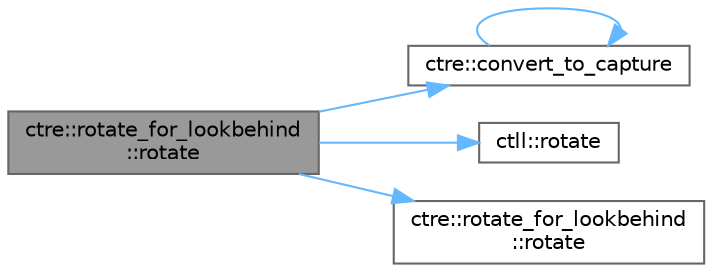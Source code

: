 digraph "ctre::rotate_for_lookbehind::rotate"
{
 // LATEX_PDF_SIZE
  bgcolor="transparent";
  edge [fontname=Helvetica,fontsize=10,labelfontname=Helvetica,labelfontsize=10];
  node [fontname=Helvetica,fontsize=10,shape=box,height=0.2,width=0.4];
  rankdir="LR";
  Node1 [id="Node000001",label="ctre::rotate_for_lookbehind\l::rotate",height=0.2,width=0.4,color="gray40", fillcolor="grey60", style="filled", fontcolor="black",tooltip=" "];
  Node1 -> Node2 [id="edge1_Node000001_Node000002",color="steelblue1",style="solid",tooltip=" "];
  Node2 [id="Node000002",label="ctre::convert_to_capture",height=0.2,width=0.4,color="grey40", fillcolor="white", style="filled",URL="$namespacectre.html#a2e5f0f053fdcff8d639f4d8d4b8ab047",tooltip=" "];
  Node2 -> Node2 [id="edge2_Node000002_Node000002",color="steelblue1",style="solid",tooltip=" "];
  Node1 -> Node3 [id="edge3_Node000001_Node000003",color="steelblue1",style="solid",tooltip=" "];
  Node3 [id="Node000003",label="ctll::rotate",height=0.2,width=0.4,color="grey40", fillcolor="white", style="filled",URL="$namespacectll.html#a9f715d549d2fa73d0e00695719428c63",tooltip=" "];
  Node1 -> Node4 [id="edge4_Node000001_Node000004",color="steelblue1",style="solid",tooltip=" "];
  Node4 [id="Node000004",label="ctre::rotate_for_lookbehind\l::rotate",height=0.2,width=0.4,color="grey40", fillcolor="white", style="filled",URL="$structctre_1_1rotate__for__lookbehind.html#a7387dfcc2a878a6af4c083bbbc00b214",tooltip=" "];
}
